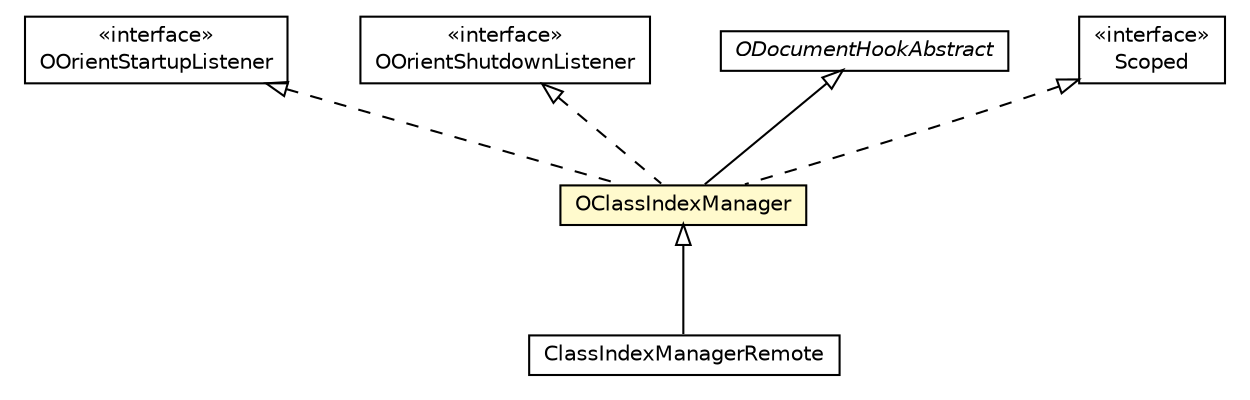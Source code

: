 #!/usr/local/bin/dot
#
# Class diagram 
# Generated by UMLGraph version R5_6-24-gf6e263 (http://www.umlgraph.org/)
#

digraph G {
	edge [fontname="Helvetica",fontsize=10,labelfontname="Helvetica",labelfontsize=10];
	node [fontname="Helvetica",fontsize=10,shape=plaintext];
	nodesep=0.25;
	ranksep=0.5;
	// com.orientechnologies.orient.core.OOrientStartupListener
	c876106 [label=<<table title="com.orientechnologies.orient.core.OOrientStartupListener" border="0" cellborder="1" cellspacing="0" cellpadding="2" port="p" href="../OOrientStartupListener.html">
		<tr><td><table border="0" cellspacing="0" cellpadding="1">
<tr><td align="center" balign="center"> &#171;interface&#187; </td></tr>
<tr><td align="center" balign="center"> OOrientStartupListener </td></tr>
		</table></td></tr>
		</table>>, URL="../OOrientStartupListener.html", fontname="Helvetica", fontcolor="black", fontsize=10.0];
	// com.orientechnologies.orient.core.OOrientShutdownListener
	c876115 [label=<<table title="com.orientechnologies.orient.core.OOrientShutdownListener" border="0" cellborder="1" cellspacing="0" cellpadding="2" port="p" href="../OOrientShutdownListener.html">
		<tr><td><table border="0" cellspacing="0" cellpadding="1">
<tr><td align="center" balign="center"> &#171;interface&#187; </td></tr>
<tr><td align="center" balign="center"> OOrientShutdownListener </td></tr>
		</table></td></tr>
		</table>>, URL="../OOrientShutdownListener.html", fontname="Helvetica", fontcolor="black", fontsize=10.0];
	// com.orientechnologies.orient.core.hook.ODocumentHookAbstract
	c876360 [label=<<table title="com.orientechnologies.orient.core.hook.ODocumentHookAbstract" border="0" cellborder="1" cellspacing="0" cellpadding="2" port="p" href="../hook/ODocumentHookAbstract.html">
		<tr><td><table border="0" cellspacing="0" cellpadding="1">
<tr><td align="center" balign="center"><font face="Helvetica-Oblique"> ODocumentHookAbstract </font></td></tr>
		</table></td></tr>
		</table>>, URL="../hook/ODocumentHookAbstract.html", fontname="Helvetica", fontcolor="black", fontsize=10.0];
	// com.orientechnologies.orient.core.hook.ORecordHook.Scoped
	c876367 [label=<<table title="com.orientechnologies.orient.core.hook.ORecordHook.Scoped" border="0" cellborder="1" cellspacing="0" cellpadding="2" port="p" href="../hook/ORecordHook.Scoped.html">
		<tr><td><table border="0" cellspacing="0" cellpadding="1">
<tr><td align="center" balign="center"> &#171;interface&#187; </td></tr>
<tr><td align="center" balign="center"> Scoped </td></tr>
		</table></td></tr>
		</table>>, URL="../hook/ORecordHook.Scoped.html", fontname="Helvetica", fontcolor="black", fontsize=10.0];
	// com.orientechnologies.orient.core.index.ClassIndexManagerRemote
	c877201 [label=<<table title="com.orientechnologies.orient.core.index.ClassIndexManagerRemote" border="0" cellborder="1" cellspacing="0" cellpadding="2" port="p" href="./ClassIndexManagerRemote.html">
		<tr><td><table border="0" cellspacing="0" cellpadding="1">
<tr><td align="center" balign="center"> ClassIndexManagerRemote </td></tr>
		</table></td></tr>
		</table>>, URL="./ClassIndexManagerRemote.html", fontname="Helvetica", fontcolor="black", fontsize=10.0];
	// com.orientechnologies.orient.core.index.OClassIndexManager
	c877251 [label=<<table title="com.orientechnologies.orient.core.index.OClassIndexManager" border="0" cellborder="1" cellspacing="0" cellpadding="2" port="p" bgcolor="lemonChiffon" href="./OClassIndexManager.html">
		<tr><td><table border="0" cellspacing="0" cellpadding="1">
<tr><td align="center" balign="center"> OClassIndexManager </td></tr>
		</table></td></tr>
		</table>>, URL="./OClassIndexManager.html", fontname="Helvetica", fontcolor="black", fontsize=10.0];
	//com.orientechnologies.orient.core.index.ClassIndexManagerRemote extends com.orientechnologies.orient.core.index.OClassIndexManager
	c877251:p -> c877201:p [dir=back,arrowtail=empty];
	//com.orientechnologies.orient.core.index.OClassIndexManager extends com.orientechnologies.orient.core.hook.ODocumentHookAbstract
	c876360:p -> c877251:p [dir=back,arrowtail=empty];
	//com.orientechnologies.orient.core.index.OClassIndexManager implements com.orientechnologies.orient.core.hook.ORecordHook.Scoped
	c876367:p -> c877251:p [dir=back,arrowtail=empty,style=dashed];
	//com.orientechnologies.orient.core.index.OClassIndexManager implements com.orientechnologies.orient.core.OOrientStartupListener
	c876106:p -> c877251:p [dir=back,arrowtail=empty,style=dashed];
	//com.orientechnologies.orient.core.index.OClassIndexManager implements com.orientechnologies.orient.core.OOrientShutdownListener
	c876115:p -> c877251:p [dir=back,arrowtail=empty,style=dashed];
}

